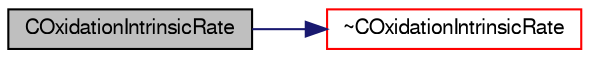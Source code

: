 digraph "COxidationIntrinsicRate"
{
  bgcolor="transparent";
  edge [fontname="FreeSans",fontsize="10",labelfontname="FreeSans",labelfontsize="10"];
  node [fontname="FreeSans",fontsize="10",shape=record];
  rankdir="LR";
  Node49 [label="COxidationIntrinsicRate",height=0.2,width=0.4,color="black", fillcolor="grey75", style="filled", fontcolor="black"];
  Node49 -> Node50 [color="midnightblue",fontsize="10",style="solid",fontname="FreeSans"];
  Node50 [label="~COxidationIntrinsicRate",height=0.2,width=0.4,color="red",URL="$a23626.html#a71200caa73e7a14fe3166d66d20b4cae",tooltip="Destructor. "];
}
